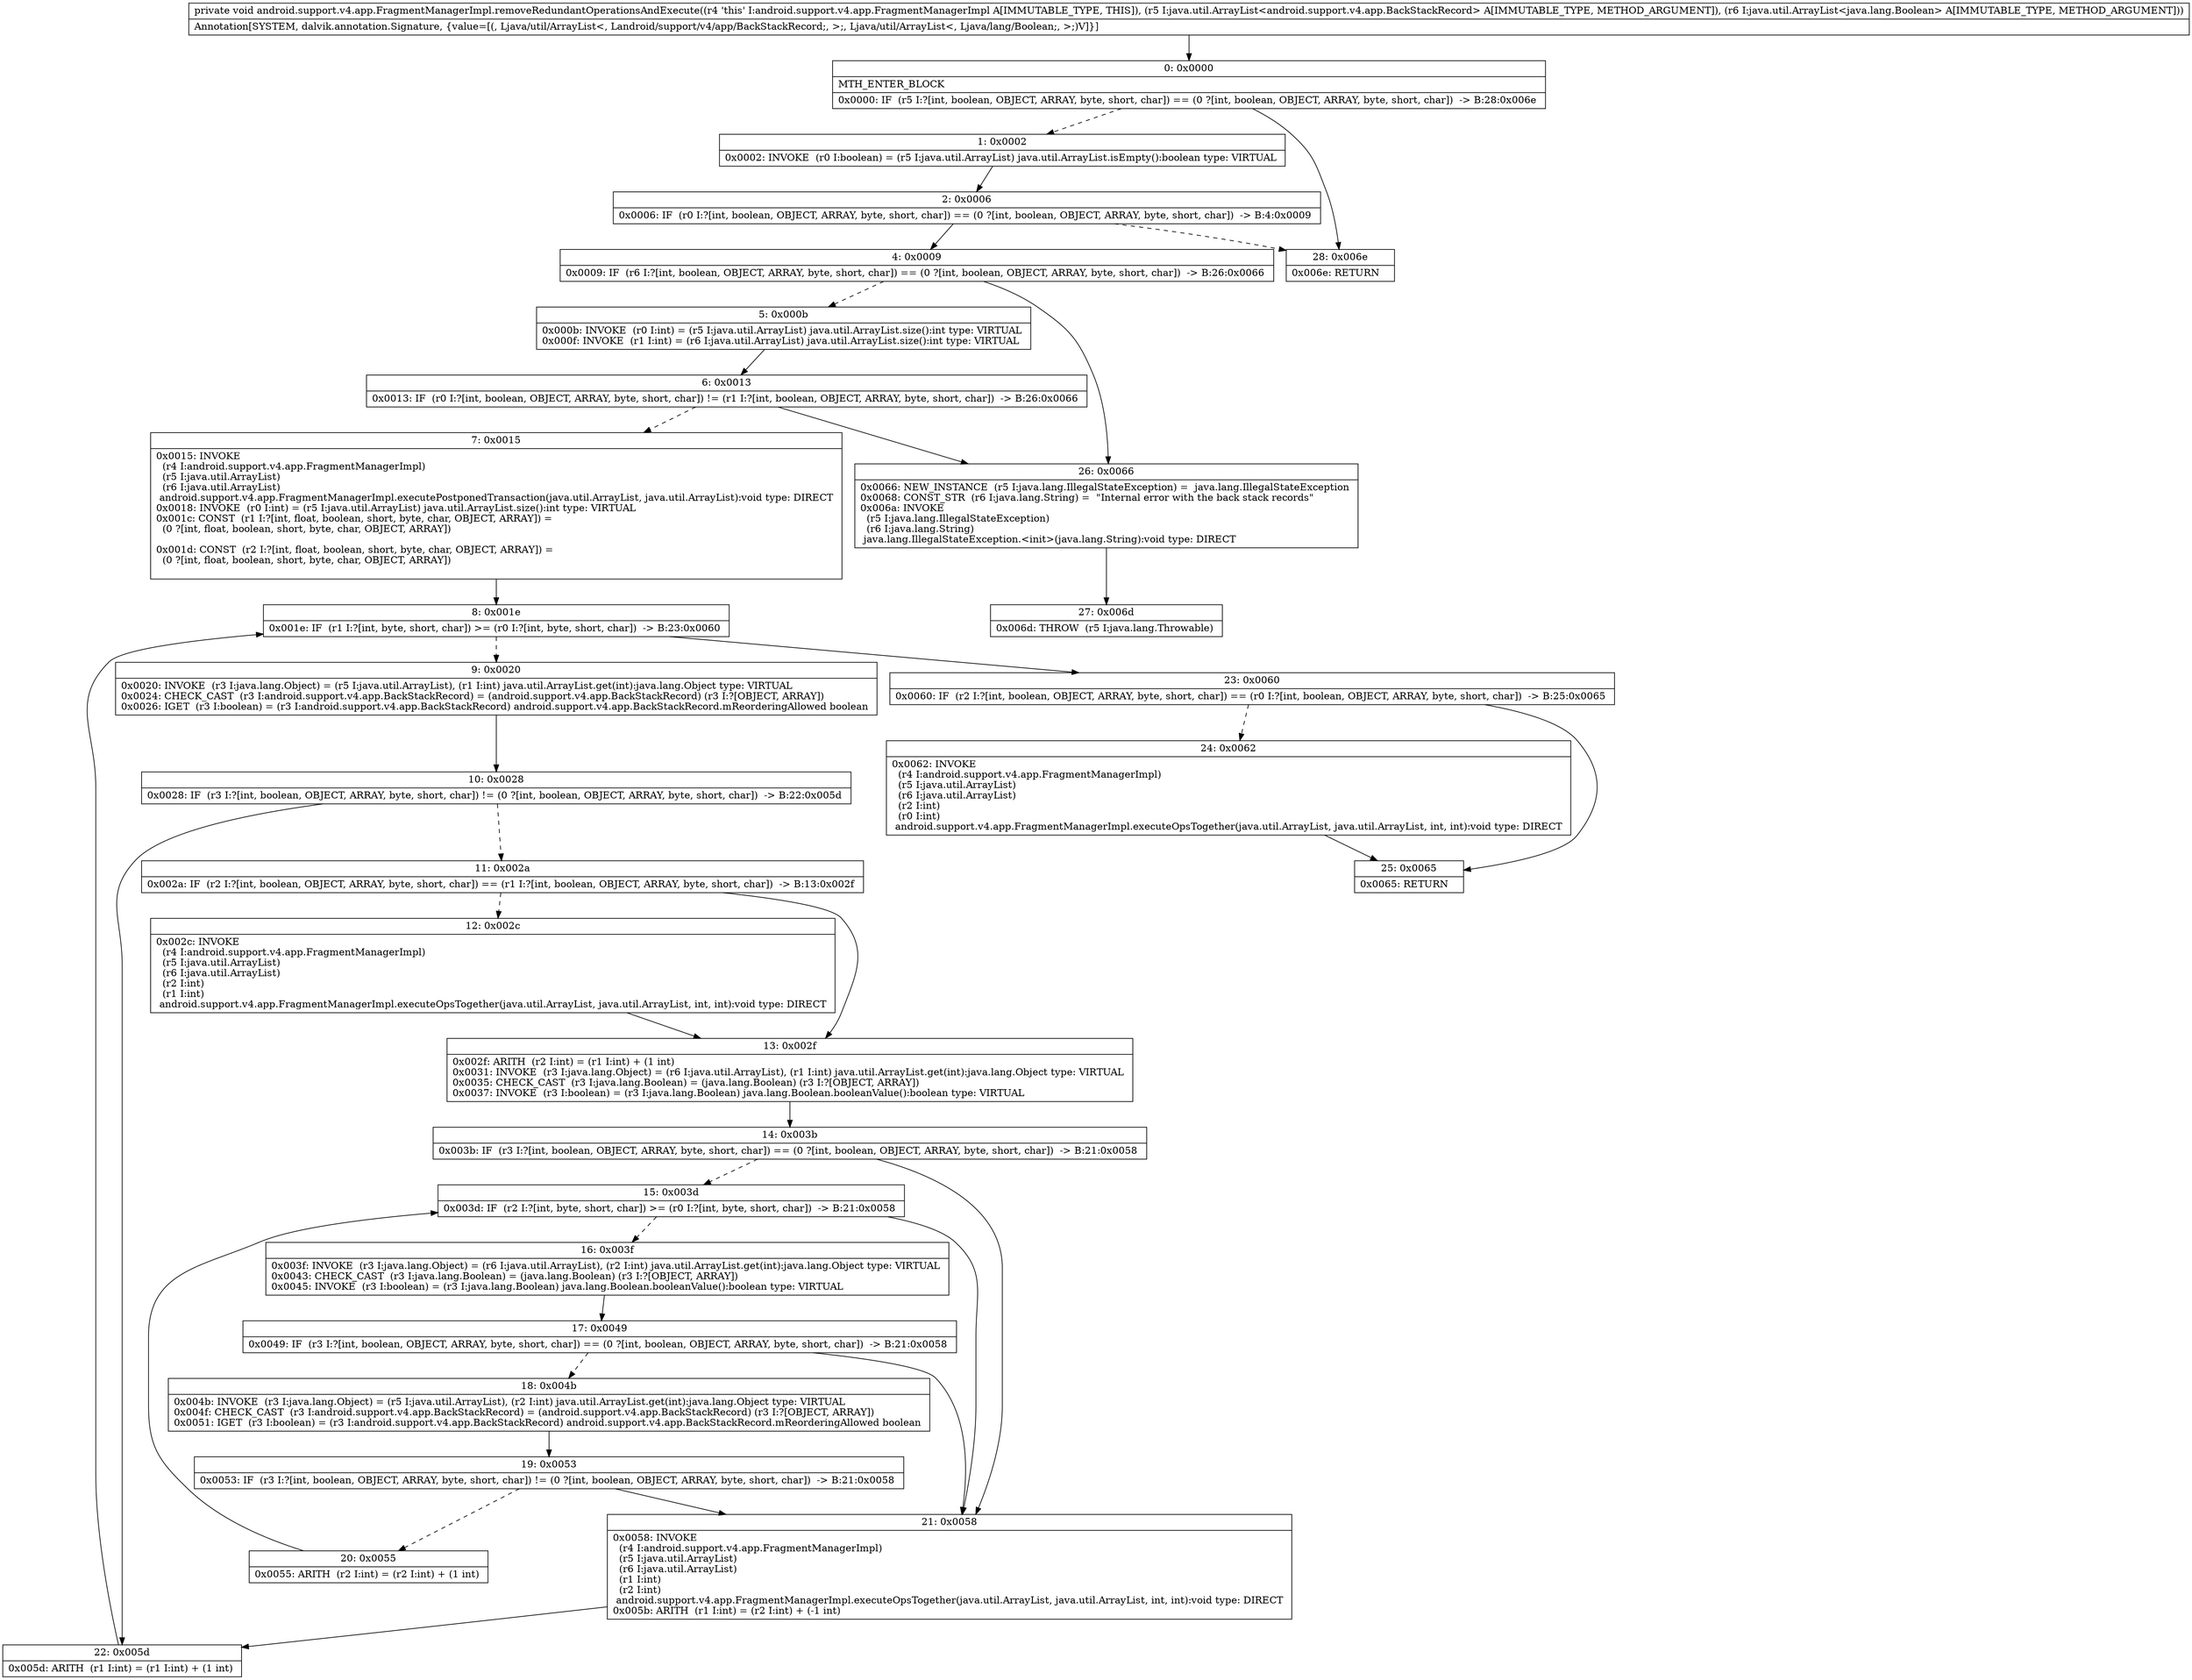 digraph "CFG forandroid.support.v4.app.FragmentManagerImpl.removeRedundantOperationsAndExecute(Ljava\/util\/ArrayList;Ljava\/util\/ArrayList;)V" {
Node_0 [shape=record,label="{0\:\ 0x0000|MTH_ENTER_BLOCK\l|0x0000: IF  (r5 I:?[int, boolean, OBJECT, ARRAY, byte, short, char]) == (0 ?[int, boolean, OBJECT, ARRAY, byte, short, char])  \-\> B:28:0x006e \l}"];
Node_1 [shape=record,label="{1\:\ 0x0002|0x0002: INVOKE  (r0 I:boolean) = (r5 I:java.util.ArrayList) java.util.ArrayList.isEmpty():boolean type: VIRTUAL \l}"];
Node_2 [shape=record,label="{2\:\ 0x0006|0x0006: IF  (r0 I:?[int, boolean, OBJECT, ARRAY, byte, short, char]) == (0 ?[int, boolean, OBJECT, ARRAY, byte, short, char])  \-\> B:4:0x0009 \l}"];
Node_4 [shape=record,label="{4\:\ 0x0009|0x0009: IF  (r6 I:?[int, boolean, OBJECT, ARRAY, byte, short, char]) == (0 ?[int, boolean, OBJECT, ARRAY, byte, short, char])  \-\> B:26:0x0066 \l}"];
Node_5 [shape=record,label="{5\:\ 0x000b|0x000b: INVOKE  (r0 I:int) = (r5 I:java.util.ArrayList) java.util.ArrayList.size():int type: VIRTUAL \l0x000f: INVOKE  (r1 I:int) = (r6 I:java.util.ArrayList) java.util.ArrayList.size():int type: VIRTUAL \l}"];
Node_6 [shape=record,label="{6\:\ 0x0013|0x0013: IF  (r0 I:?[int, boolean, OBJECT, ARRAY, byte, short, char]) != (r1 I:?[int, boolean, OBJECT, ARRAY, byte, short, char])  \-\> B:26:0x0066 \l}"];
Node_7 [shape=record,label="{7\:\ 0x0015|0x0015: INVOKE  \l  (r4 I:android.support.v4.app.FragmentManagerImpl)\l  (r5 I:java.util.ArrayList)\l  (r6 I:java.util.ArrayList)\l android.support.v4.app.FragmentManagerImpl.executePostponedTransaction(java.util.ArrayList, java.util.ArrayList):void type: DIRECT \l0x0018: INVOKE  (r0 I:int) = (r5 I:java.util.ArrayList) java.util.ArrayList.size():int type: VIRTUAL \l0x001c: CONST  (r1 I:?[int, float, boolean, short, byte, char, OBJECT, ARRAY]) = \l  (0 ?[int, float, boolean, short, byte, char, OBJECT, ARRAY])\l \l0x001d: CONST  (r2 I:?[int, float, boolean, short, byte, char, OBJECT, ARRAY]) = \l  (0 ?[int, float, boolean, short, byte, char, OBJECT, ARRAY])\l \l}"];
Node_8 [shape=record,label="{8\:\ 0x001e|0x001e: IF  (r1 I:?[int, byte, short, char]) \>= (r0 I:?[int, byte, short, char])  \-\> B:23:0x0060 \l}"];
Node_9 [shape=record,label="{9\:\ 0x0020|0x0020: INVOKE  (r3 I:java.lang.Object) = (r5 I:java.util.ArrayList), (r1 I:int) java.util.ArrayList.get(int):java.lang.Object type: VIRTUAL \l0x0024: CHECK_CAST  (r3 I:android.support.v4.app.BackStackRecord) = (android.support.v4.app.BackStackRecord) (r3 I:?[OBJECT, ARRAY]) \l0x0026: IGET  (r3 I:boolean) = (r3 I:android.support.v4.app.BackStackRecord) android.support.v4.app.BackStackRecord.mReorderingAllowed boolean \l}"];
Node_10 [shape=record,label="{10\:\ 0x0028|0x0028: IF  (r3 I:?[int, boolean, OBJECT, ARRAY, byte, short, char]) != (0 ?[int, boolean, OBJECT, ARRAY, byte, short, char])  \-\> B:22:0x005d \l}"];
Node_11 [shape=record,label="{11\:\ 0x002a|0x002a: IF  (r2 I:?[int, boolean, OBJECT, ARRAY, byte, short, char]) == (r1 I:?[int, boolean, OBJECT, ARRAY, byte, short, char])  \-\> B:13:0x002f \l}"];
Node_12 [shape=record,label="{12\:\ 0x002c|0x002c: INVOKE  \l  (r4 I:android.support.v4.app.FragmentManagerImpl)\l  (r5 I:java.util.ArrayList)\l  (r6 I:java.util.ArrayList)\l  (r2 I:int)\l  (r1 I:int)\l android.support.v4.app.FragmentManagerImpl.executeOpsTogether(java.util.ArrayList, java.util.ArrayList, int, int):void type: DIRECT \l}"];
Node_13 [shape=record,label="{13\:\ 0x002f|0x002f: ARITH  (r2 I:int) = (r1 I:int) + (1 int) \l0x0031: INVOKE  (r3 I:java.lang.Object) = (r6 I:java.util.ArrayList), (r1 I:int) java.util.ArrayList.get(int):java.lang.Object type: VIRTUAL \l0x0035: CHECK_CAST  (r3 I:java.lang.Boolean) = (java.lang.Boolean) (r3 I:?[OBJECT, ARRAY]) \l0x0037: INVOKE  (r3 I:boolean) = (r3 I:java.lang.Boolean) java.lang.Boolean.booleanValue():boolean type: VIRTUAL \l}"];
Node_14 [shape=record,label="{14\:\ 0x003b|0x003b: IF  (r3 I:?[int, boolean, OBJECT, ARRAY, byte, short, char]) == (0 ?[int, boolean, OBJECT, ARRAY, byte, short, char])  \-\> B:21:0x0058 \l}"];
Node_15 [shape=record,label="{15\:\ 0x003d|0x003d: IF  (r2 I:?[int, byte, short, char]) \>= (r0 I:?[int, byte, short, char])  \-\> B:21:0x0058 \l}"];
Node_16 [shape=record,label="{16\:\ 0x003f|0x003f: INVOKE  (r3 I:java.lang.Object) = (r6 I:java.util.ArrayList), (r2 I:int) java.util.ArrayList.get(int):java.lang.Object type: VIRTUAL \l0x0043: CHECK_CAST  (r3 I:java.lang.Boolean) = (java.lang.Boolean) (r3 I:?[OBJECT, ARRAY]) \l0x0045: INVOKE  (r3 I:boolean) = (r3 I:java.lang.Boolean) java.lang.Boolean.booleanValue():boolean type: VIRTUAL \l}"];
Node_17 [shape=record,label="{17\:\ 0x0049|0x0049: IF  (r3 I:?[int, boolean, OBJECT, ARRAY, byte, short, char]) == (0 ?[int, boolean, OBJECT, ARRAY, byte, short, char])  \-\> B:21:0x0058 \l}"];
Node_18 [shape=record,label="{18\:\ 0x004b|0x004b: INVOKE  (r3 I:java.lang.Object) = (r5 I:java.util.ArrayList), (r2 I:int) java.util.ArrayList.get(int):java.lang.Object type: VIRTUAL \l0x004f: CHECK_CAST  (r3 I:android.support.v4.app.BackStackRecord) = (android.support.v4.app.BackStackRecord) (r3 I:?[OBJECT, ARRAY]) \l0x0051: IGET  (r3 I:boolean) = (r3 I:android.support.v4.app.BackStackRecord) android.support.v4.app.BackStackRecord.mReorderingAllowed boolean \l}"];
Node_19 [shape=record,label="{19\:\ 0x0053|0x0053: IF  (r3 I:?[int, boolean, OBJECT, ARRAY, byte, short, char]) != (0 ?[int, boolean, OBJECT, ARRAY, byte, short, char])  \-\> B:21:0x0058 \l}"];
Node_20 [shape=record,label="{20\:\ 0x0055|0x0055: ARITH  (r2 I:int) = (r2 I:int) + (1 int) \l}"];
Node_21 [shape=record,label="{21\:\ 0x0058|0x0058: INVOKE  \l  (r4 I:android.support.v4.app.FragmentManagerImpl)\l  (r5 I:java.util.ArrayList)\l  (r6 I:java.util.ArrayList)\l  (r1 I:int)\l  (r2 I:int)\l android.support.v4.app.FragmentManagerImpl.executeOpsTogether(java.util.ArrayList, java.util.ArrayList, int, int):void type: DIRECT \l0x005b: ARITH  (r1 I:int) = (r2 I:int) + (\-1 int) \l}"];
Node_22 [shape=record,label="{22\:\ 0x005d|0x005d: ARITH  (r1 I:int) = (r1 I:int) + (1 int) \l}"];
Node_23 [shape=record,label="{23\:\ 0x0060|0x0060: IF  (r2 I:?[int, boolean, OBJECT, ARRAY, byte, short, char]) == (r0 I:?[int, boolean, OBJECT, ARRAY, byte, short, char])  \-\> B:25:0x0065 \l}"];
Node_24 [shape=record,label="{24\:\ 0x0062|0x0062: INVOKE  \l  (r4 I:android.support.v4.app.FragmentManagerImpl)\l  (r5 I:java.util.ArrayList)\l  (r6 I:java.util.ArrayList)\l  (r2 I:int)\l  (r0 I:int)\l android.support.v4.app.FragmentManagerImpl.executeOpsTogether(java.util.ArrayList, java.util.ArrayList, int, int):void type: DIRECT \l}"];
Node_25 [shape=record,label="{25\:\ 0x0065|0x0065: RETURN   \l}"];
Node_26 [shape=record,label="{26\:\ 0x0066|0x0066: NEW_INSTANCE  (r5 I:java.lang.IllegalStateException) =  java.lang.IllegalStateException \l0x0068: CONST_STR  (r6 I:java.lang.String) =  \"Internal error with the back stack records\" \l0x006a: INVOKE  \l  (r5 I:java.lang.IllegalStateException)\l  (r6 I:java.lang.String)\l java.lang.IllegalStateException.\<init\>(java.lang.String):void type: DIRECT \l}"];
Node_27 [shape=record,label="{27\:\ 0x006d|0x006d: THROW  (r5 I:java.lang.Throwable) \l}"];
Node_28 [shape=record,label="{28\:\ 0x006e|0x006e: RETURN   \l}"];
MethodNode[shape=record,label="{private void android.support.v4.app.FragmentManagerImpl.removeRedundantOperationsAndExecute((r4 'this' I:android.support.v4.app.FragmentManagerImpl A[IMMUTABLE_TYPE, THIS]), (r5 I:java.util.ArrayList\<android.support.v4.app.BackStackRecord\> A[IMMUTABLE_TYPE, METHOD_ARGUMENT]), (r6 I:java.util.ArrayList\<java.lang.Boolean\> A[IMMUTABLE_TYPE, METHOD_ARGUMENT]))  | Annotation[SYSTEM, dalvik.annotation.Signature, \{value=[(, Ljava\/util\/ArrayList\<, Landroid\/support\/v4\/app\/BackStackRecord;, \>;, Ljava\/util\/ArrayList\<, Ljava\/lang\/Boolean;, \>;)V]\}]\l}"];
MethodNode -> Node_0;
Node_0 -> Node_1[style=dashed];
Node_0 -> Node_28;
Node_1 -> Node_2;
Node_2 -> Node_4;
Node_2 -> Node_28[style=dashed];
Node_4 -> Node_5[style=dashed];
Node_4 -> Node_26;
Node_5 -> Node_6;
Node_6 -> Node_7[style=dashed];
Node_6 -> Node_26;
Node_7 -> Node_8;
Node_8 -> Node_9[style=dashed];
Node_8 -> Node_23;
Node_9 -> Node_10;
Node_10 -> Node_11[style=dashed];
Node_10 -> Node_22;
Node_11 -> Node_12[style=dashed];
Node_11 -> Node_13;
Node_12 -> Node_13;
Node_13 -> Node_14;
Node_14 -> Node_15[style=dashed];
Node_14 -> Node_21;
Node_15 -> Node_16[style=dashed];
Node_15 -> Node_21;
Node_16 -> Node_17;
Node_17 -> Node_18[style=dashed];
Node_17 -> Node_21;
Node_18 -> Node_19;
Node_19 -> Node_20[style=dashed];
Node_19 -> Node_21;
Node_20 -> Node_15;
Node_21 -> Node_22;
Node_22 -> Node_8;
Node_23 -> Node_24[style=dashed];
Node_23 -> Node_25;
Node_24 -> Node_25;
Node_26 -> Node_27;
}


